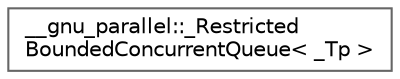 digraph "Graphical Class Hierarchy"
{
 // LATEX_PDF_SIZE
  bgcolor="transparent";
  edge [fontname=Helvetica,fontsize=10,labelfontname=Helvetica,labelfontsize=10];
  node [fontname=Helvetica,fontsize=10,shape=box,height=0.2,width=0.4];
  rankdir="LR";
  Node0 [id="Node000000",label="__gnu_parallel::_Restricted\lBoundedConcurrentQueue\< _Tp \>",height=0.2,width=0.4,color="grey40", fillcolor="white", style="filled",URL="$class____gnu__parallel_1_1___restricted_bounded_concurrent_queue.html",tooltip="Double-ended queue of bounded size, allowing lock-free atomic access. push_front() and pop_front() mu..."];
}
